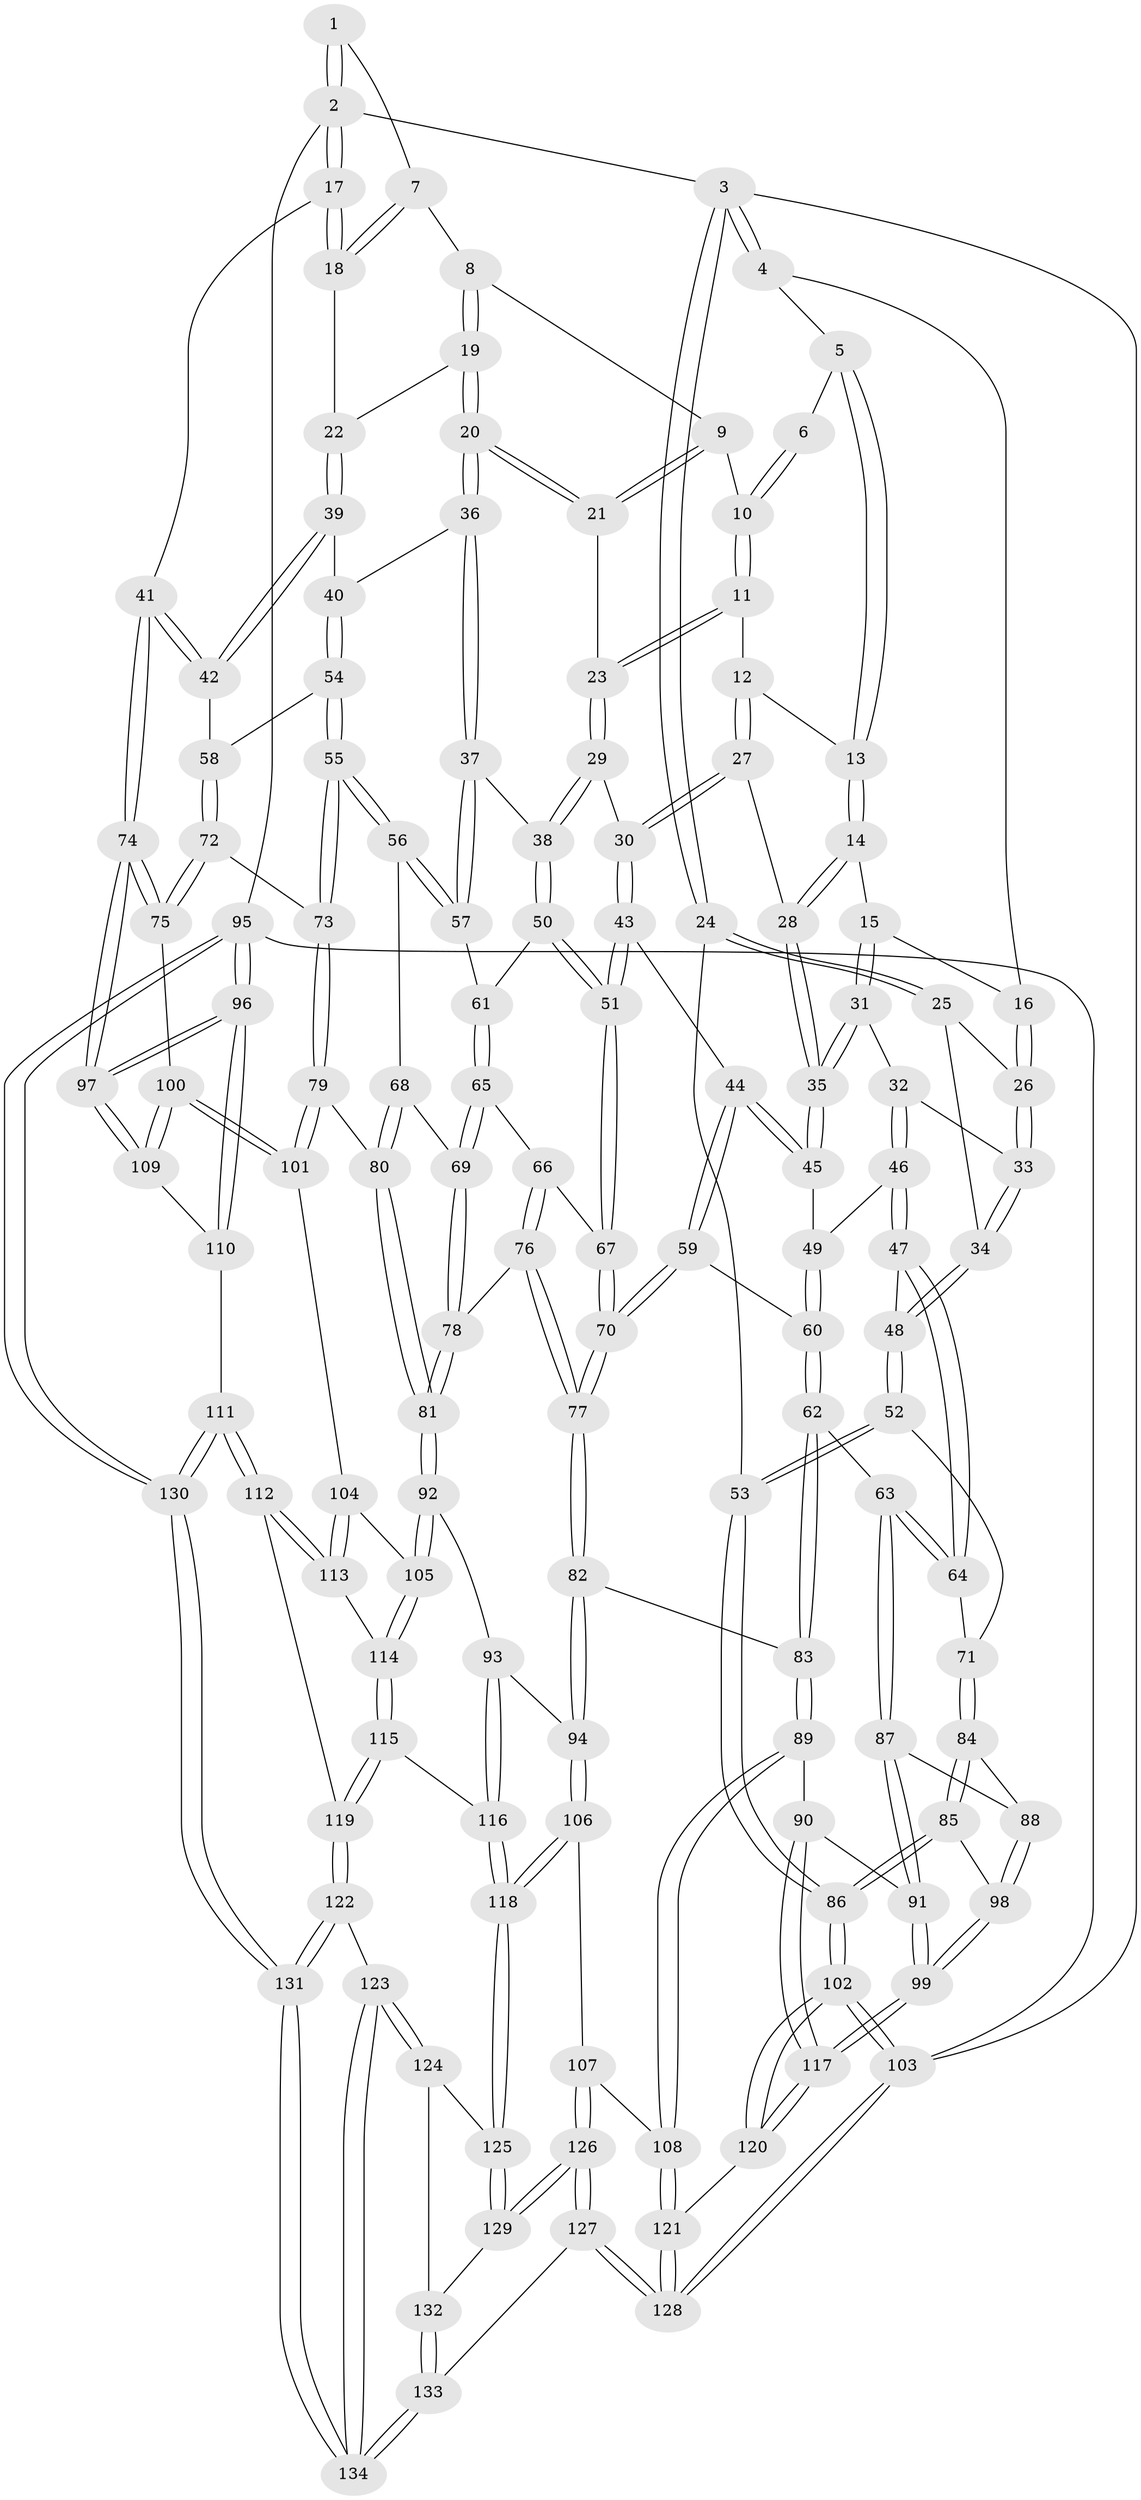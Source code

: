 // Generated by graph-tools (version 1.1) at 2025/27/03/15/25 16:27:56]
// undirected, 134 vertices, 332 edges
graph export_dot {
graph [start="1"]
  node [color=gray90,style=filled];
  1 [pos="+0.9832328109211887+0"];
  2 [pos="+1+0"];
  3 [pos="+0+0"];
  4 [pos="+0.3151353753586027+0"];
  5 [pos="+0.361775171638639+0"];
  6 [pos="+0.384124409007385+0"];
  7 [pos="+0.8362817520119831+0"];
  8 [pos="+0.8031814909665801+0.04171348542954426"];
  9 [pos="+0.7659009909563685+0.057744452547068205"];
  10 [pos="+0.5764217895925936+0.09924542301972968"];
  11 [pos="+0.5724970513916607+0.13812043416834346"];
  12 [pos="+0.5695392536306045+0.1404498794871602"];
  13 [pos="+0.41504280950896943+0.1625119482828529"];
  14 [pos="+0.39881732669127784+0.22026190601822182"];
  15 [pos="+0.3060304172593052+0.1898409742779492"];
  16 [pos="+0.23171904768146437+0.0907681738823259"];
  17 [pos="+1+0.21234928290510297"];
  18 [pos="+0.9581933242945464+0.2258713511037973"];
  19 [pos="+0.8091417295692793+0.17527159144983592"];
  20 [pos="+0.7471736441999638+0.2900304662828791"];
  21 [pos="+0.6753084246039756+0.22855190024329297"];
  22 [pos="+0.9262247005065949+0.24185708214534432"];
  23 [pos="+0.619421654307126+0.2075311086676204"];
  24 [pos="+0+0"];
  25 [pos="+0.0037793028949821505+0.08218377233812986"];
  26 [pos="+0.1552506227867981+0.16486686984792062"];
  27 [pos="+0.4615226177573539+0.26554503854996603"];
  28 [pos="+0.41632539695153115+0.24927587364856696"];
  29 [pos="+0.5811150234501503+0.2952509282223504"];
  30 [pos="+0.49045199071355344+0.31360872363557274"];
  31 [pos="+0.2801240335765127+0.28335485059004306"];
  32 [pos="+0.22132490429189178+0.3030453269435245"];
  33 [pos="+0.13376014278421391+0.2258880480609491"];
  34 [pos="+0.04665210728956064+0.28473643586237524"];
  35 [pos="+0.34550049603180166+0.3194790377482904"];
  36 [pos="+0.7506249561276547+0.30734453370850845"];
  37 [pos="+0.6982921192918592+0.36374562526346693"];
  38 [pos="+0.6372623823755901+0.3570616018132804"];
  39 [pos="+0.8886180473135049+0.3048463311125205"];
  40 [pos="+0.8229428074128735+0.3367456026721848"];
  41 [pos="+1+0.33806745718730935"];
  42 [pos="+1+0.39547187307744386"];
  43 [pos="+0.4888588027783003+0.33205977008943627"];
  44 [pos="+0.3945226252546496+0.410986280579425"];
  45 [pos="+0.34691448784927514+0.3646772479324996"];
  46 [pos="+0.22209038820109378+0.3884634627071713"];
  47 [pos="+0.20179567426089703+0.41197912923146834"];
  48 [pos="+0+0.3498402704024634"];
  49 [pos="+0.2787150886177141+0.39174020482825384"];
  50 [pos="+0.5556639777198518+0.4144388879584265"];
  51 [pos="+0.5439615741334206+0.41815279613385553"];
  52 [pos="+0+0.3615920632028655"];
  53 [pos="+0+0.36062985093205296"];
  54 [pos="+0.844797982512719+0.3975244680122383"];
  55 [pos="+0.7589247099563415+0.49311631200063205"];
  56 [pos="+0.7402771874717208+0.4862287588644102"];
  57 [pos="+0.6984249291773835+0.36901244712960846"];
  58 [pos="+0.9155487205644595+0.45864575148271525"];
  59 [pos="+0.39850501234733066+0.4555208549568867"];
  60 [pos="+0.32843551308633956+0.49713604528930133"];
  61 [pos="+0.636406413422605+0.4534286187007848"];
  62 [pos="+0.3047928041133358+0.524069733496717"];
  63 [pos="+0.23335141495108197+0.5401801461269058"];
  64 [pos="+0.2064596548900377+0.5110401525737583"];
  65 [pos="+0.6370937325912378+0.5017751229915639"];
  66 [pos="+0.616557135451834+0.5034150932080846"];
  67 [pos="+0.5249731708018346+0.4707996948323865"];
  68 [pos="+0.7241838937634123+0.4952139574285679"];
  69 [pos="+0.6513789163023062+0.5110463235631694"];
  70 [pos="+0.48186850198455267+0.510622754574097"];
  71 [pos="+0.07677481129430595+0.5176426078425937"];
  72 [pos="+0.9053989693367815+0.5328491458913508"];
  73 [pos="+0.8404890151251345+0.5819446840549803"];
  74 [pos="+1+0.6253191683621289"];
  75 [pos="+1+0.6184656478812821"];
  76 [pos="+0.5712071253784089+0.5783654544065981"];
  77 [pos="+0.48633242094245716+0.5948038723482166"];
  78 [pos="+0.6485149676034789+0.5931835700551479"];
  79 [pos="+0.8375631239327052+0.5923248768312427"];
  80 [pos="+0.6890978564194157+0.6236132036899611"];
  81 [pos="+0.6765701667918625+0.6300623067383423"];
  82 [pos="+0.47913861807352626+0.6133269506963182"];
  83 [pos="+0.4222409239651316+0.6480916120962656"];
  84 [pos="+0.07079738904681068+0.5547052838207941"];
  85 [pos="+0+0.6802189785572472"];
  86 [pos="+0+0.6846002385321373"];
  87 [pos="+0.22875884362260804+0.5689767555165905"];
  88 [pos="+0.11025819151039344+0.6316288326279641"];
  89 [pos="+0.36983339692044276+0.728393186193226"];
  90 [pos="+0.2990594016965732+0.6992136709273046"];
  91 [pos="+0.2443654745888832+0.634845539469662"];
  92 [pos="+0.6629032318928897+0.676089628027644"];
  93 [pos="+0.6406839404969916+0.68877589682617"];
  94 [pos="+0.5898523710644152+0.7097925935147429"];
  95 [pos="+1+1"];
  96 [pos="+1+0.8879412411600609"];
  97 [pos="+1+0.6316136315721204"];
  98 [pos="+0.09288406104112562+0.7235666942142699"];
  99 [pos="+0.09709302242287482+0.7278261582530217"];
  100 [pos="+0.8948695803994413+0.6977448869030037"];
  101 [pos="+0.8522628082263171+0.6629044804623978"];
  102 [pos="+0+1"];
  103 [pos="+0+1"];
  104 [pos="+0.8144697211561979+0.6952594661663252"];
  105 [pos="+0.7389687604308846+0.7331338835536606"];
  106 [pos="+0.5595394723879011+0.8319956198561979"];
  107 [pos="+0.5098774648567695+0.8350103599899098"];
  108 [pos="+0.3821422714551026+0.7954384554910661"];
  109 [pos="+0.9151221348644741+0.7772281407190469"];
  110 [pos="+0.915172350113731+0.784955645466086"];
  111 [pos="+0.8731600376840795+0.8693110071608321"];
  112 [pos="+0.8397744190411137+0.860603502468088"];
  113 [pos="+0.8163477364252336+0.7906979945897447"];
  114 [pos="+0.7389571253876958+0.7334008030509596"];
  115 [pos="+0.7230158601374989+0.8217797402468873"];
  116 [pos="+0.6880927416045096+0.822995080277294"];
  117 [pos="+0.1282952461733246+0.7903986348240909"];
  118 [pos="+0.5758490206066664+0.8453480952055086"];
  119 [pos="+0.7614776648349371+0.8606517934419146"];
  120 [pos="+0.12947094543058663+0.8032553776779957"];
  121 [pos="+0.2746807101472763+0.9456353476263809"];
  122 [pos="+0.7449096167561565+0.8928684234369965"];
  123 [pos="+0.686133510202648+0.9592954005177464"];
  124 [pos="+0.6311739122181828+0.9186681549321517"];
  125 [pos="+0.5758792674616428+0.8454389727000424"];
  126 [pos="+0.4095959812770707+1"];
  127 [pos="+0.3716010831013548+1"];
  128 [pos="+0.2761332373175857+1"];
  129 [pos="+0.550208998368632+0.9519434847196488"];
  130 [pos="+1+1"];
  131 [pos="+0.9923476966955745+1"];
  132 [pos="+0.5933376529519135+0.9777379142405201"];
  133 [pos="+0.6214279374802887+1"];
  134 [pos="+0.7298861763773022+1"];
  1 -- 2;
  1 -- 2;
  1 -- 7;
  2 -- 3;
  2 -- 17;
  2 -- 17;
  2 -- 95;
  3 -- 4;
  3 -- 4;
  3 -- 24;
  3 -- 24;
  3 -- 103;
  4 -- 5;
  4 -- 16;
  5 -- 6;
  5 -- 13;
  5 -- 13;
  6 -- 10;
  6 -- 10;
  7 -- 8;
  7 -- 18;
  7 -- 18;
  8 -- 9;
  8 -- 19;
  8 -- 19;
  9 -- 10;
  9 -- 21;
  9 -- 21;
  10 -- 11;
  10 -- 11;
  11 -- 12;
  11 -- 23;
  11 -- 23;
  12 -- 13;
  12 -- 27;
  12 -- 27;
  13 -- 14;
  13 -- 14;
  14 -- 15;
  14 -- 28;
  14 -- 28;
  15 -- 16;
  15 -- 31;
  15 -- 31;
  16 -- 26;
  16 -- 26;
  17 -- 18;
  17 -- 18;
  17 -- 41;
  18 -- 22;
  19 -- 20;
  19 -- 20;
  19 -- 22;
  20 -- 21;
  20 -- 21;
  20 -- 36;
  20 -- 36;
  21 -- 23;
  22 -- 39;
  22 -- 39;
  23 -- 29;
  23 -- 29;
  24 -- 25;
  24 -- 25;
  24 -- 53;
  25 -- 26;
  25 -- 34;
  26 -- 33;
  26 -- 33;
  27 -- 28;
  27 -- 30;
  27 -- 30;
  28 -- 35;
  28 -- 35;
  29 -- 30;
  29 -- 38;
  29 -- 38;
  30 -- 43;
  30 -- 43;
  31 -- 32;
  31 -- 35;
  31 -- 35;
  32 -- 33;
  32 -- 46;
  32 -- 46;
  33 -- 34;
  33 -- 34;
  34 -- 48;
  34 -- 48;
  35 -- 45;
  35 -- 45;
  36 -- 37;
  36 -- 37;
  36 -- 40;
  37 -- 38;
  37 -- 57;
  37 -- 57;
  38 -- 50;
  38 -- 50;
  39 -- 40;
  39 -- 42;
  39 -- 42;
  40 -- 54;
  40 -- 54;
  41 -- 42;
  41 -- 42;
  41 -- 74;
  41 -- 74;
  42 -- 58;
  43 -- 44;
  43 -- 51;
  43 -- 51;
  44 -- 45;
  44 -- 45;
  44 -- 59;
  44 -- 59;
  45 -- 49;
  46 -- 47;
  46 -- 47;
  46 -- 49;
  47 -- 48;
  47 -- 64;
  47 -- 64;
  48 -- 52;
  48 -- 52;
  49 -- 60;
  49 -- 60;
  50 -- 51;
  50 -- 51;
  50 -- 61;
  51 -- 67;
  51 -- 67;
  52 -- 53;
  52 -- 53;
  52 -- 71;
  53 -- 86;
  53 -- 86;
  54 -- 55;
  54 -- 55;
  54 -- 58;
  55 -- 56;
  55 -- 56;
  55 -- 73;
  55 -- 73;
  56 -- 57;
  56 -- 57;
  56 -- 68;
  57 -- 61;
  58 -- 72;
  58 -- 72;
  59 -- 60;
  59 -- 70;
  59 -- 70;
  60 -- 62;
  60 -- 62;
  61 -- 65;
  61 -- 65;
  62 -- 63;
  62 -- 83;
  62 -- 83;
  63 -- 64;
  63 -- 64;
  63 -- 87;
  63 -- 87;
  64 -- 71;
  65 -- 66;
  65 -- 69;
  65 -- 69;
  66 -- 67;
  66 -- 76;
  66 -- 76;
  67 -- 70;
  67 -- 70;
  68 -- 69;
  68 -- 80;
  68 -- 80;
  69 -- 78;
  69 -- 78;
  70 -- 77;
  70 -- 77;
  71 -- 84;
  71 -- 84;
  72 -- 73;
  72 -- 75;
  72 -- 75;
  73 -- 79;
  73 -- 79;
  74 -- 75;
  74 -- 75;
  74 -- 97;
  74 -- 97;
  75 -- 100;
  76 -- 77;
  76 -- 77;
  76 -- 78;
  77 -- 82;
  77 -- 82;
  78 -- 81;
  78 -- 81;
  79 -- 80;
  79 -- 101;
  79 -- 101;
  80 -- 81;
  80 -- 81;
  81 -- 92;
  81 -- 92;
  82 -- 83;
  82 -- 94;
  82 -- 94;
  83 -- 89;
  83 -- 89;
  84 -- 85;
  84 -- 85;
  84 -- 88;
  85 -- 86;
  85 -- 86;
  85 -- 98;
  86 -- 102;
  86 -- 102;
  87 -- 88;
  87 -- 91;
  87 -- 91;
  88 -- 98;
  88 -- 98;
  89 -- 90;
  89 -- 108;
  89 -- 108;
  90 -- 91;
  90 -- 117;
  90 -- 117;
  91 -- 99;
  91 -- 99;
  92 -- 93;
  92 -- 105;
  92 -- 105;
  93 -- 94;
  93 -- 116;
  93 -- 116;
  94 -- 106;
  94 -- 106;
  95 -- 96;
  95 -- 96;
  95 -- 130;
  95 -- 130;
  95 -- 103;
  96 -- 97;
  96 -- 97;
  96 -- 110;
  96 -- 110;
  97 -- 109;
  97 -- 109;
  98 -- 99;
  98 -- 99;
  99 -- 117;
  99 -- 117;
  100 -- 101;
  100 -- 101;
  100 -- 109;
  100 -- 109;
  101 -- 104;
  102 -- 103;
  102 -- 103;
  102 -- 120;
  102 -- 120;
  103 -- 128;
  103 -- 128;
  104 -- 105;
  104 -- 113;
  104 -- 113;
  105 -- 114;
  105 -- 114;
  106 -- 107;
  106 -- 118;
  106 -- 118;
  107 -- 108;
  107 -- 126;
  107 -- 126;
  108 -- 121;
  108 -- 121;
  109 -- 110;
  110 -- 111;
  111 -- 112;
  111 -- 112;
  111 -- 130;
  111 -- 130;
  112 -- 113;
  112 -- 113;
  112 -- 119;
  113 -- 114;
  114 -- 115;
  114 -- 115;
  115 -- 116;
  115 -- 119;
  115 -- 119;
  116 -- 118;
  116 -- 118;
  117 -- 120;
  117 -- 120;
  118 -- 125;
  118 -- 125;
  119 -- 122;
  119 -- 122;
  120 -- 121;
  121 -- 128;
  121 -- 128;
  122 -- 123;
  122 -- 131;
  122 -- 131;
  123 -- 124;
  123 -- 124;
  123 -- 134;
  123 -- 134;
  124 -- 125;
  124 -- 132;
  125 -- 129;
  125 -- 129;
  126 -- 127;
  126 -- 127;
  126 -- 129;
  126 -- 129;
  127 -- 128;
  127 -- 128;
  127 -- 133;
  129 -- 132;
  130 -- 131;
  130 -- 131;
  131 -- 134;
  131 -- 134;
  132 -- 133;
  132 -- 133;
  133 -- 134;
  133 -- 134;
}
